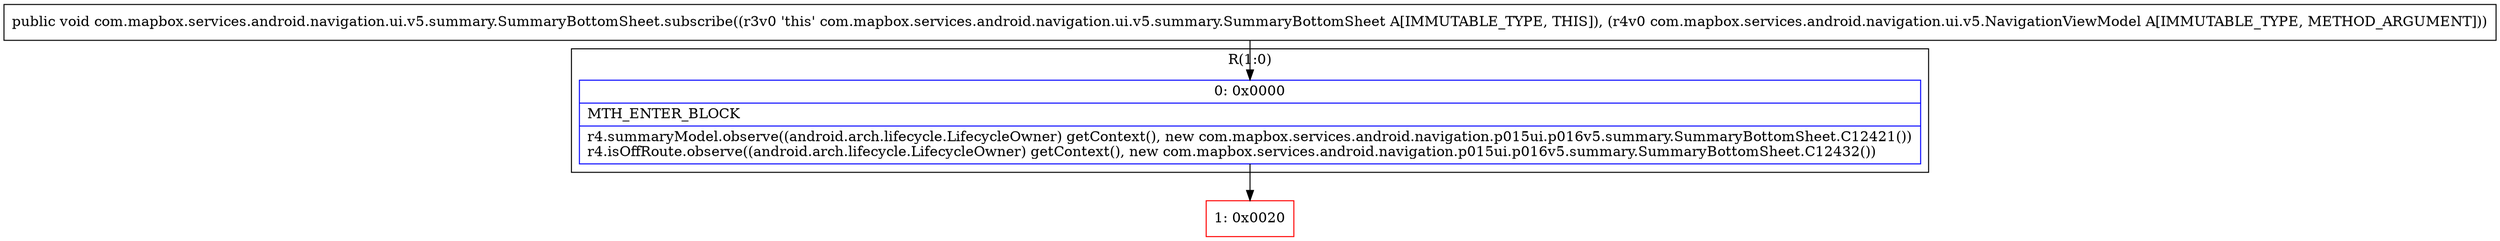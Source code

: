 digraph "CFG forcom.mapbox.services.android.navigation.ui.v5.summary.SummaryBottomSheet.subscribe(Lcom\/mapbox\/services\/android\/navigation\/ui\/v5\/NavigationViewModel;)V" {
subgraph cluster_Region_656187968 {
label = "R(1:0)";
node [shape=record,color=blue];
Node_0 [shape=record,label="{0\:\ 0x0000|MTH_ENTER_BLOCK\l|r4.summaryModel.observe((android.arch.lifecycle.LifecycleOwner) getContext(), new com.mapbox.services.android.navigation.p015ui.p016v5.summary.SummaryBottomSheet.C12421())\lr4.isOffRoute.observe((android.arch.lifecycle.LifecycleOwner) getContext(), new com.mapbox.services.android.navigation.p015ui.p016v5.summary.SummaryBottomSheet.C12432())\l}"];
}
Node_1 [shape=record,color=red,label="{1\:\ 0x0020}"];
MethodNode[shape=record,label="{public void com.mapbox.services.android.navigation.ui.v5.summary.SummaryBottomSheet.subscribe((r3v0 'this' com.mapbox.services.android.navigation.ui.v5.summary.SummaryBottomSheet A[IMMUTABLE_TYPE, THIS]), (r4v0 com.mapbox.services.android.navigation.ui.v5.NavigationViewModel A[IMMUTABLE_TYPE, METHOD_ARGUMENT])) }"];
MethodNode -> Node_0;
Node_0 -> Node_1;
}

